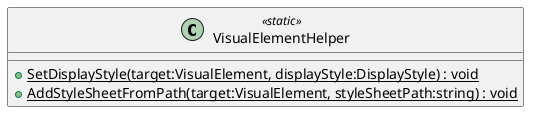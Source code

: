 @startuml
class VisualElementHelper <<static>> {
    + {static} SetDisplayStyle(target:VisualElement, displayStyle:DisplayStyle) : void
    + {static} AddStyleSheetFromPath(target:VisualElement, styleSheetPath:string) : void
}
@enduml
